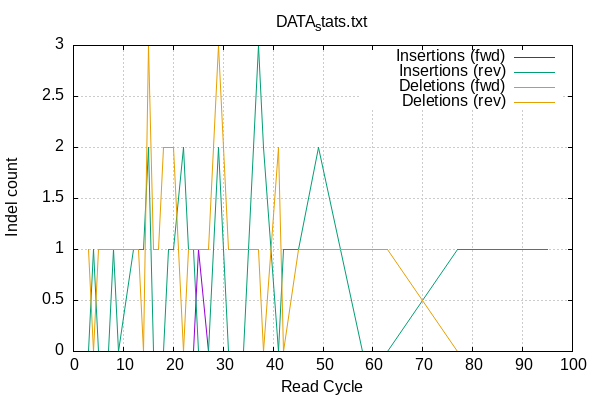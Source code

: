 
        set terminal png size 600,400 truecolor
        set output "DATA_stats-indel-cycles.png"
        set grid xtics ytics y2tics back lc rgb "#cccccc"
        set style line 1 linetype 1  linecolor rgb "red"
        set style line 2 linetype 2  linecolor rgb "black"
        set style line 3 linetype 3  linecolor rgb "green"
        set style line 4 linetype 4  linecolor rgb "blue"
        set style increment user
        set ylabel "Indel count"
        set xlabel "Read Cycle"
        set title "DATA_stats.txt"
    plot '-' w l ti 'Insertions (fwd)', '' w l ti 'Insertions (rev)', '' w l ti 'Deletions (fwd)', '' w l ti 'Deletions (rev)'
3	0
4	0
5	0
6	0
7	0
8	0
9	0
12	0
13	0
14	0
15	0
16	0
17	0
18	0
19	0
20	0
22	0
23	0
24	0
25	1
27	0
28	0
29	0
31	0
33	0
34	0
37	0
38	0
41	0
42	0
45	0
49	0
58	0
63	0
77	0
95	0
end
3	0
4	1
5	0
6	0
7	0
8	1
9	0
12	1
13	1
14	1
15	2
16	0
17	0
18	0
19	1
20	1
22	2
23	1
24	1
25	0
27	0
28	1
29	2
31	0
33	0
34	0
37	3
38	2
41	0
42	1
45	1
49	2
58	0
63	0
77	1
95	1
end
3	0
4	0
5	0
6	0
7	0
8	0
9	0
12	0
13	0
14	0
15	0
16	0
17	0
18	0
19	0
20	0
22	0
23	0
24	0
25	0
27	0
28	0
29	0
31	0
33	0
34	0
37	0
38	0
41	0
42	0
45	0
49	0
58	0
63	0
77	0
95	0
end
3	1
4	0
5	1
6	1
7	1
8	1
9	1
12	1
13	1
14	0
15	3
16	1
17	1
18	2
19	2
20	2
22	0
23	1
24	1
25	1
27	1
28	2
29	3
31	1
33	1
34	1
37	1
38	0
41	2
42	0
45	1
49	1
58	1
63	1
77	0
95	0
end
